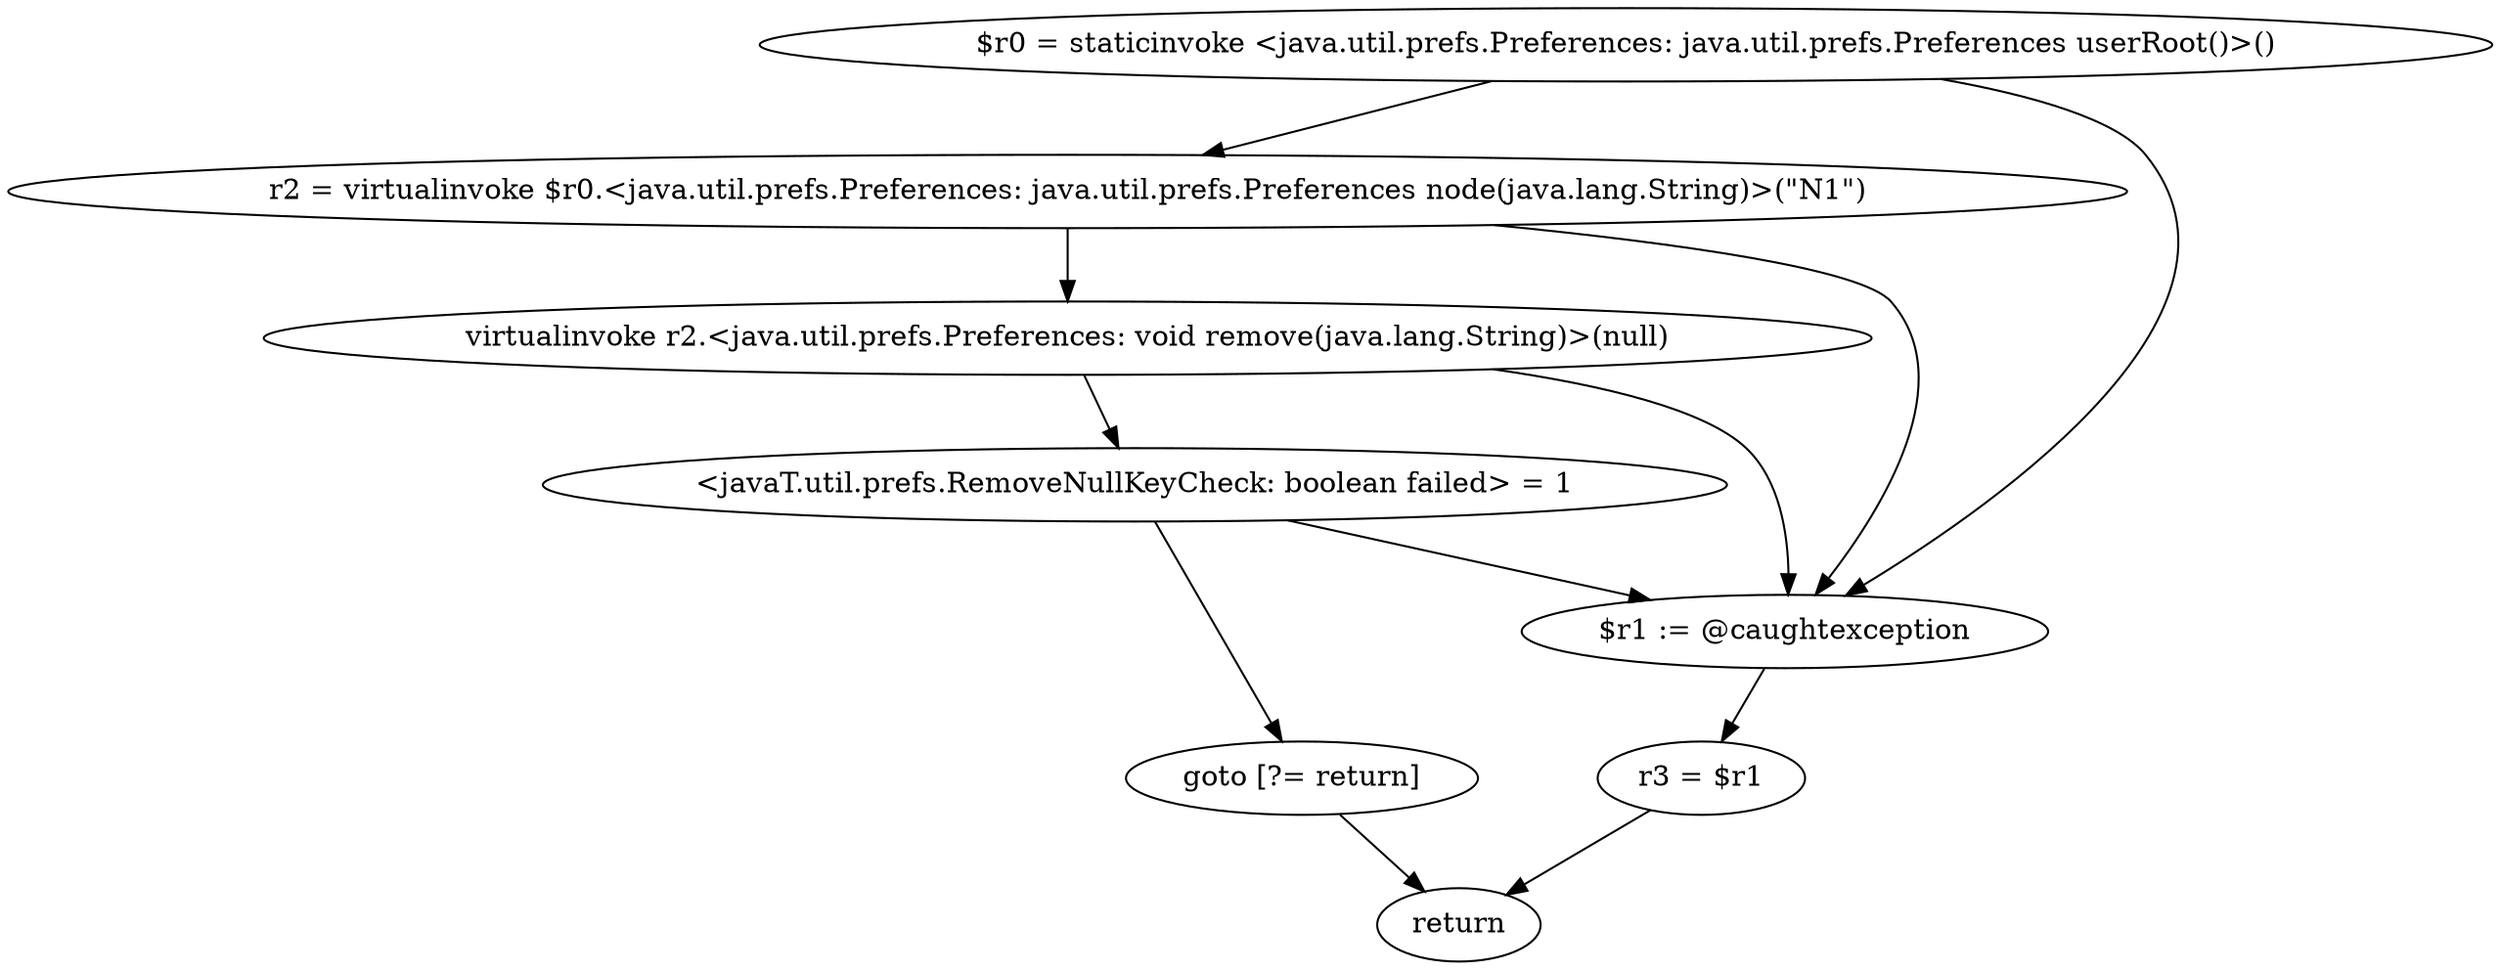 digraph "unitGraph" {
    "$r0 = staticinvoke <java.util.prefs.Preferences: java.util.prefs.Preferences userRoot()>()"
    "r2 = virtualinvoke $r0.<java.util.prefs.Preferences: java.util.prefs.Preferences node(java.lang.String)>(\"N1\")"
    "virtualinvoke r2.<java.util.prefs.Preferences: void remove(java.lang.String)>(null)"
    "<javaT.util.prefs.RemoveNullKeyCheck: boolean failed> = 1"
    "goto [?= return]"
    "$r1 := @caughtexception"
    "r3 = $r1"
    "return"
    "$r0 = staticinvoke <java.util.prefs.Preferences: java.util.prefs.Preferences userRoot()>()"->"r2 = virtualinvoke $r0.<java.util.prefs.Preferences: java.util.prefs.Preferences node(java.lang.String)>(\"N1\")";
    "$r0 = staticinvoke <java.util.prefs.Preferences: java.util.prefs.Preferences userRoot()>()"->"$r1 := @caughtexception";
    "r2 = virtualinvoke $r0.<java.util.prefs.Preferences: java.util.prefs.Preferences node(java.lang.String)>(\"N1\")"->"virtualinvoke r2.<java.util.prefs.Preferences: void remove(java.lang.String)>(null)";
    "r2 = virtualinvoke $r0.<java.util.prefs.Preferences: java.util.prefs.Preferences node(java.lang.String)>(\"N1\")"->"$r1 := @caughtexception";
    "virtualinvoke r2.<java.util.prefs.Preferences: void remove(java.lang.String)>(null)"->"<javaT.util.prefs.RemoveNullKeyCheck: boolean failed> = 1";
    "virtualinvoke r2.<java.util.prefs.Preferences: void remove(java.lang.String)>(null)"->"$r1 := @caughtexception";
    "<javaT.util.prefs.RemoveNullKeyCheck: boolean failed> = 1"->"goto [?= return]";
    "<javaT.util.prefs.RemoveNullKeyCheck: boolean failed> = 1"->"$r1 := @caughtexception";
    "goto [?= return]"->"return";
    "$r1 := @caughtexception"->"r3 = $r1";
    "r3 = $r1"->"return";
}
